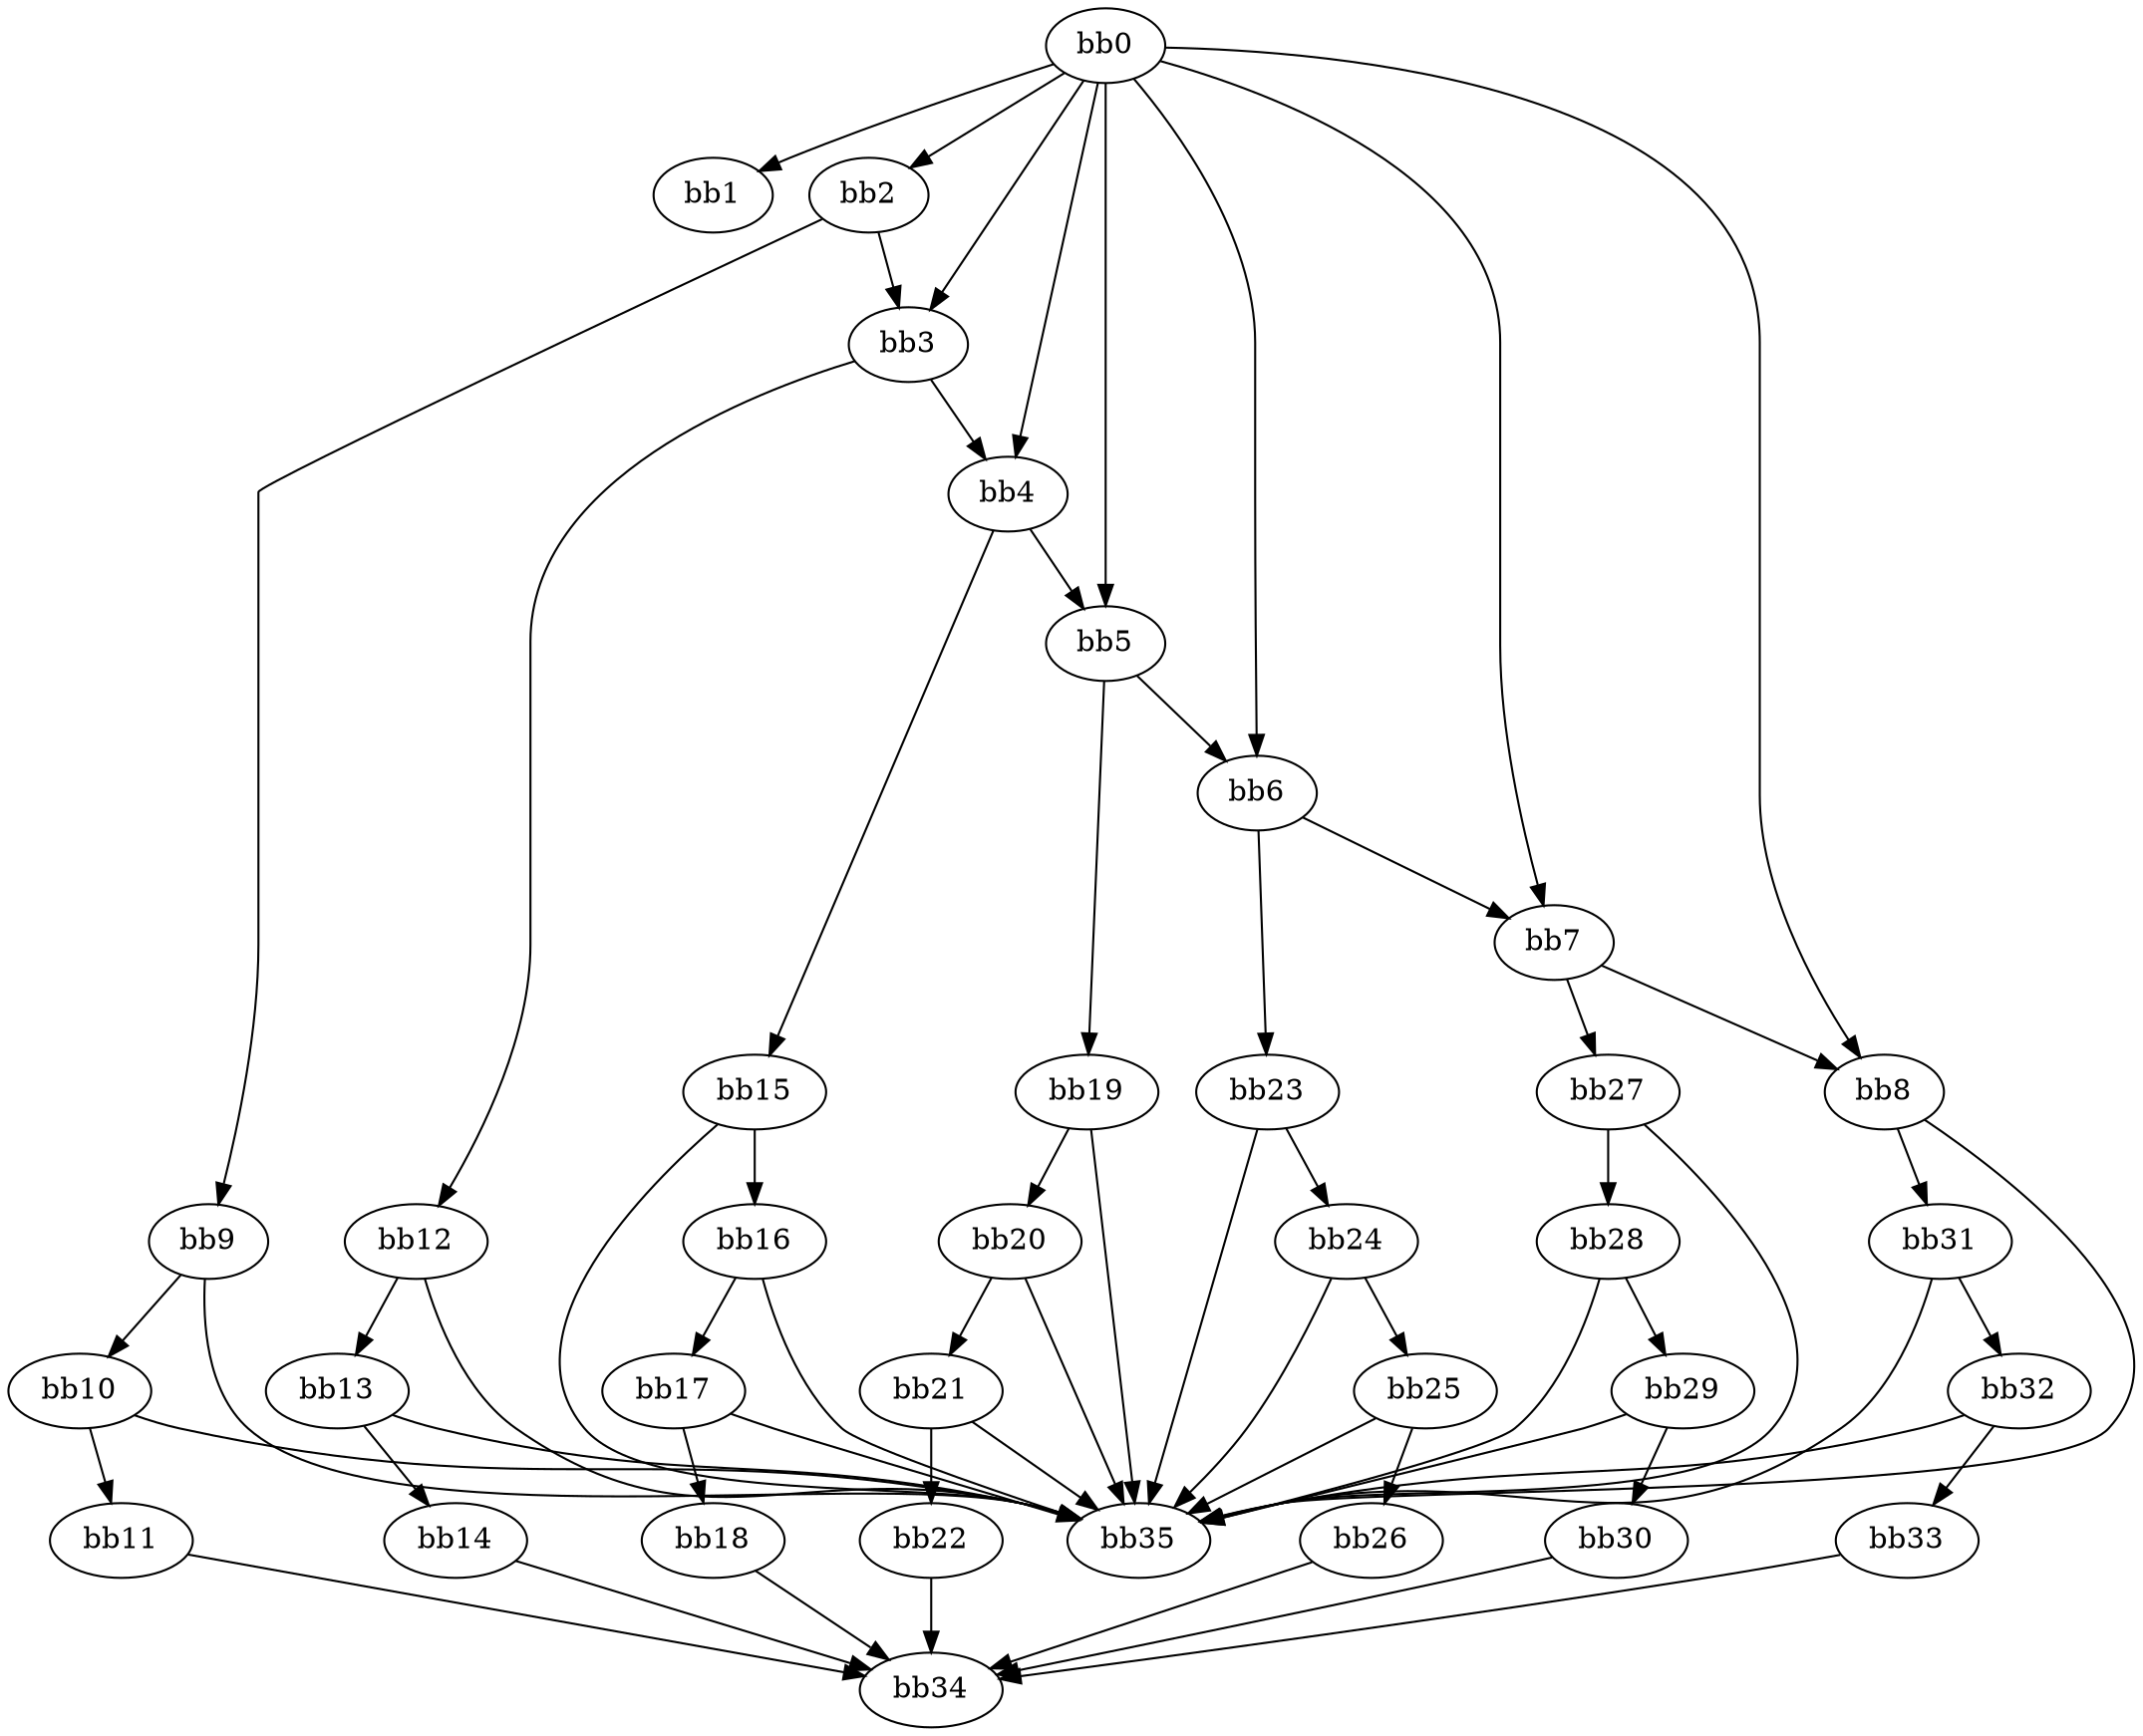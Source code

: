 digraph {
    0 [ label = "bb0\l" ]
    1 [ label = "bb1\l" ]
    2 [ label = "bb2\l" ]
    3 [ label = "bb3\l" ]
    4 [ label = "bb4\l" ]
    5 [ label = "bb5\l" ]
    6 [ label = "bb6\l" ]
    7 [ label = "bb7\l" ]
    8 [ label = "bb8\l" ]
    9 [ label = "bb9\l" ]
    10 [ label = "bb10\l" ]
    11 [ label = "bb11\l" ]
    12 [ label = "bb12\l" ]
    13 [ label = "bb13\l" ]
    14 [ label = "bb14\l" ]
    15 [ label = "bb15\l" ]
    16 [ label = "bb16\l" ]
    17 [ label = "bb17\l" ]
    18 [ label = "bb18\l" ]
    19 [ label = "bb19\l" ]
    20 [ label = "bb20\l" ]
    21 [ label = "bb21\l" ]
    22 [ label = "bb22\l" ]
    23 [ label = "bb23\l" ]
    24 [ label = "bb24\l" ]
    25 [ label = "bb25\l" ]
    26 [ label = "bb26\l" ]
    27 [ label = "bb27\l" ]
    28 [ label = "bb28\l" ]
    29 [ label = "bb29\l" ]
    30 [ label = "bb30\l" ]
    31 [ label = "bb31\l" ]
    32 [ label = "bb32\l" ]
    33 [ label = "bb33\l" ]
    34 [ label = "bb34\l" ]
    35 [ label = "bb35\l" ]
    0 -> 1 [ ]
    0 -> 2 [ ]
    0 -> 3 [ ]
    0 -> 4 [ ]
    0 -> 5 [ ]
    0 -> 6 [ ]
    0 -> 7 [ ]
    0 -> 8 [ ]
    2 -> 3 [ ]
    2 -> 9 [ ]
    3 -> 4 [ ]
    3 -> 12 [ ]
    4 -> 5 [ ]
    4 -> 15 [ ]
    5 -> 6 [ ]
    5 -> 19 [ ]
    6 -> 7 [ ]
    6 -> 23 [ ]
    7 -> 8 [ ]
    7 -> 27 [ ]
    8 -> 31 [ ]
    8 -> 35 [ ]
    9 -> 10 [ ]
    9 -> 35 [ ]
    10 -> 11 [ ]
    10 -> 35 [ ]
    11 -> 34 [ ]
    12 -> 13 [ ]
    12 -> 35 [ ]
    13 -> 14 [ ]
    13 -> 35 [ ]
    14 -> 34 [ ]
    15 -> 16 [ ]
    15 -> 35 [ ]
    16 -> 17 [ ]
    16 -> 35 [ ]
    17 -> 18 [ ]
    17 -> 35 [ ]
    18 -> 34 [ ]
    19 -> 20 [ ]
    19 -> 35 [ ]
    20 -> 21 [ ]
    20 -> 35 [ ]
    21 -> 22 [ ]
    21 -> 35 [ ]
    22 -> 34 [ ]
    23 -> 24 [ ]
    23 -> 35 [ ]
    24 -> 25 [ ]
    24 -> 35 [ ]
    25 -> 26 [ ]
    25 -> 35 [ ]
    26 -> 34 [ ]
    27 -> 28 [ ]
    27 -> 35 [ ]
    28 -> 29 [ ]
    28 -> 35 [ ]
    29 -> 30 [ ]
    29 -> 35 [ ]
    30 -> 34 [ ]
    31 -> 32 [ ]
    31 -> 35 [ ]
    32 -> 33 [ ]
    32 -> 35 [ ]
    33 -> 34 [ ]
}

